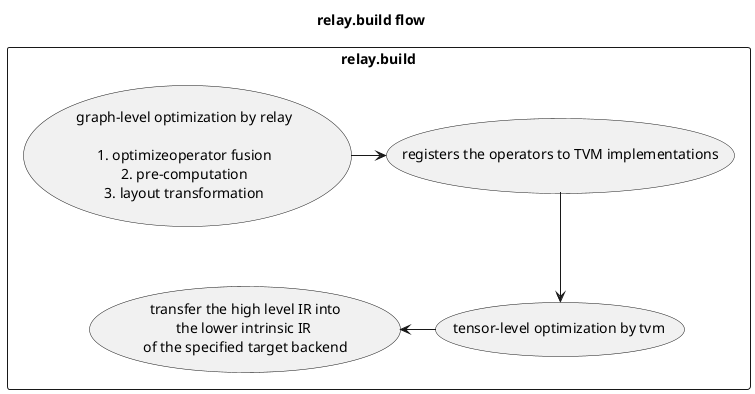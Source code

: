 @startuml relay.build
title relay.build flow
rectangle relay.build {
    (graph-level optimization by relay\n\n1. optimizeoperator fusion\n2. pre-computation\n3. layout transformation) as glo
    (registers the operators to TVM implementations) as regop
    (tensor-level optimization by tvm) as tlo
    (transfer the high level IR into\nthe lower intrinsic IR \nof the specified target backend) as transfer
    glo -right-> regop
    regop -down-> tlo
    tlo -left-> transfer
    
}
@enduml

